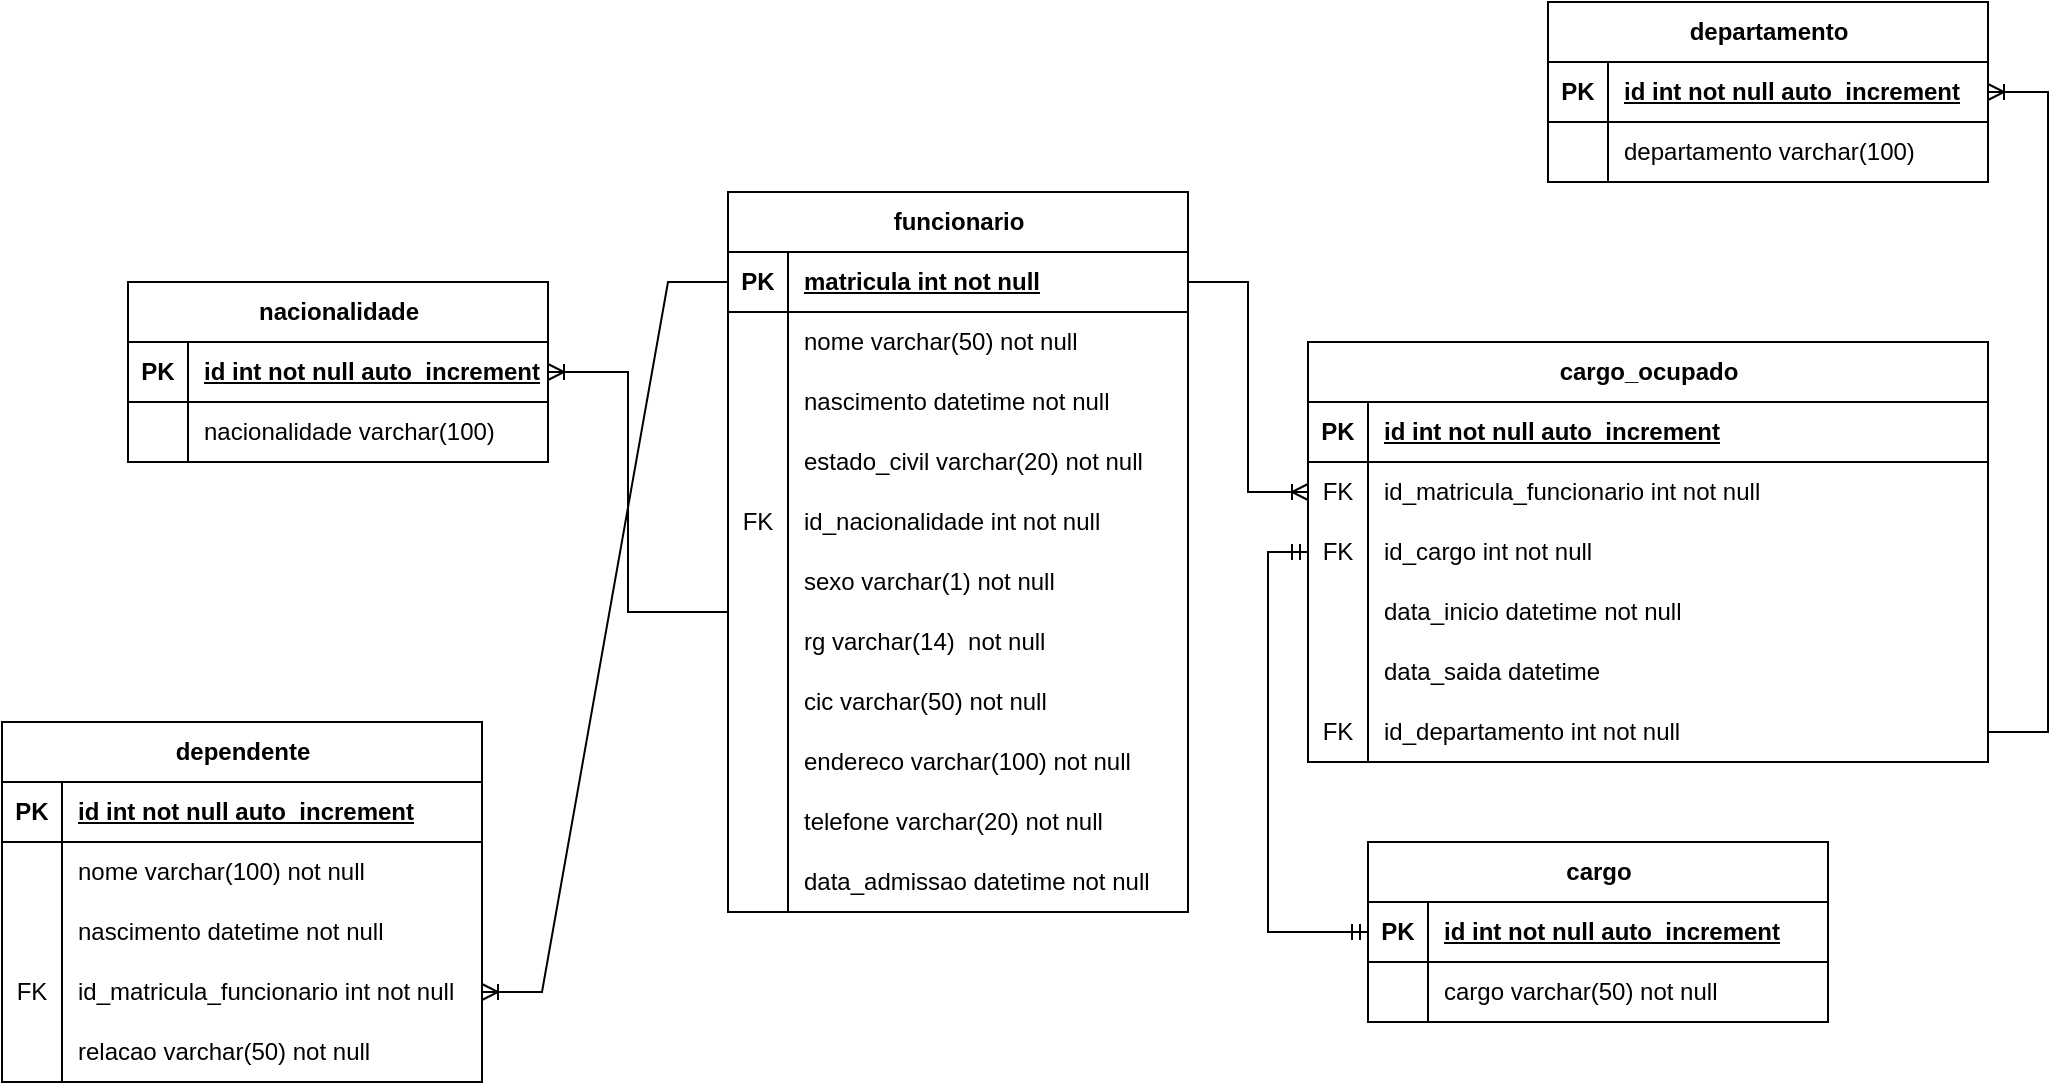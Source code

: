 <mxfile version="24.2.1" type="github">
  <diagram name="Página-1" id="1TtFpi8Hi0oZ-xvCRigc">
    <mxGraphModel dx="2261" dy="756" grid="1" gridSize="10" guides="1" tooltips="1" connect="1" arrows="1" fold="1" page="1" pageScale="1" pageWidth="827" pageHeight="1169" math="0" shadow="0">
      <root>
        <mxCell id="0" />
        <mxCell id="1" parent="0" />
        <mxCell id="z4eCBJAT22C40zUk5_sK-1" value="funcionario" style="shape=table;startSize=30;container=1;collapsible=1;childLayout=tableLayout;fixedRows=1;rowLines=0;fontStyle=1;align=center;resizeLast=1;html=1;" parent="1" vertex="1">
          <mxGeometry x="-50" y="235" width="230" height="360" as="geometry" />
        </mxCell>
        <mxCell id="z4eCBJAT22C40zUk5_sK-2" value="" style="shape=tableRow;horizontal=0;startSize=0;swimlaneHead=0;swimlaneBody=0;fillColor=none;collapsible=0;dropTarget=0;points=[[0,0.5],[1,0.5]];portConstraint=eastwest;top=0;left=0;right=0;bottom=1;" parent="z4eCBJAT22C40zUk5_sK-1" vertex="1">
          <mxGeometry y="30" width="230" height="30" as="geometry" />
        </mxCell>
        <mxCell id="z4eCBJAT22C40zUk5_sK-3" value="PK" style="shape=partialRectangle;connectable=0;fillColor=none;top=0;left=0;bottom=0;right=0;fontStyle=1;overflow=hidden;whiteSpace=wrap;html=1;" parent="z4eCBJAT22C40zUk5_sK-2" vertex="1">
          <mxGeometry width="30" height="30" as="geometry">
            <mxRectangle width="30" height="30" as="alternateBounds" />
          </mxGeometry>
        </mxCell>
        <mxCell id="z4eCBJAT22C40zUk5_sK-4" value="matricula int not null" style="shape=partialRectangle;connectable=0;fillColor=none;top=0;left=0;bottom=0;right=0;align=left;spacingLeft=6;fontStyle=5;overflow=hidden;whiteSpace=wrap;html=1;" parent="z4eCBJAT22C40zUk5_sK-2" vertex="1">
          <mxGeometry x="30" width="200" height="30" as="geometry">
            <mxRectangle width="200" height="30" as="alternateBounds" />
          </mxGeometry>
        </mxCell>
        <mxCell id="z4eCBJAT22C40zUk5_sK-5" value="" style="shape=tableRow;horizontal=0;startSize=0;swimlaneHead=0;swimlaneBody=0;fillColor=none;collapsible=0;dropTarget=0;points=[[0,0.5],[1,0.5]];portConstraint=eastwest;top=0;left=0;right=0;bottom=0;" parent="z4eCBJAT22C40zUk5_sK-1" vertex="1">
          <mxGeometry y="60" width="230" height="30" as="geometry" />
        </mxCell>
        <mxCell id="z4eCBJAT22C40zUk5_sK-6" value="" style="shape=partialRectangle;connectable=0;fillColor=none;top=0;left=0;bottom=0;right=0;editable=1;overflow=hidden;whiteSpace=wrap;html=1;" parent="z4eCBJAT22C40zUk5_sK-5" vertex="1">
          <mxGeometry width="30" height="30" as="geometry">
            <mxRectangle width="30" height="30" as="alternateBounds" />
          </mxGeometry>
        </mxCell>
        <mxCell id="z4eCBJAT22C40zUk5_sK-7" value="nome varchar(50) not null" style="shape=partialRectangle;connectable=0;fillColor=none;top=0;left=0;bottom=0;right=0;align=left;spacingLeft=6;overflow=hidden;whiteSpace=wrap;html=1;" parent="z4eCBJAT22C40zUk5_sK-5" vertex="1">
          <mxGeometry x="30" width="200" height="30" as="geometry">
            <mxRectangle width="200" height="30" as="alternateBounds" />
          </mxGeometry>
        </mxCell>
        <mxCell id="z4eCBJAT22C40zUk5_sK-8" value="" style="shape=tableRow;horizontal=0;startSize=0;swimlaneHead=0;swimlaneBody=0;fillColor=none;collapsible=0;dropTarget=0;points=[[0,0.5],[1,0.5]];portConstraint=eastwest;top=0;left=0;right=0;bottom=0;" parent="z4eCBJAT22C40zUk5_sK-1" vertex="1">
          <mxGeometry y="90" width="230" height="30" as="geometry" />
        </mxCell>
        <mxCell id="z4eCBJAT22C40zUk5_sK-9" value="" style="shape=partialRectangle;connectable=0;fillColor=none;top=0;left=0;bottom=0;right=0;editable=1;overflow=hidden;whiteSpace=wrap;html=1;" parent="z4eCBJAT22C40zUk5_sK-8" vertex="1">
          <mxGeometry width="30" height="30" as="geometry">
            <mxRectangle width="30" height="30" as="alternateBounds" />
          </mxGeometry>
        </mxCell>
        <mxCell id="z4eCBJAT22C40zUk5_sK-10" value="nascimento datetime not null" style="shape=partialRectangle;connectable=0;fillColor=none;top=0;left=0;bottom=0;right=0;align=left;spacingLeft=6;overflow=hidden;whiteSpace=wrap;html=1;" parent="z4eCBJAT22C40zUk5_sK-8" vertex="1">
          <mxGeometry x="30" width="200" height="30" as="geometry">
            <mxRectangle width="200" height="30" as="alternateBounds" />
          </mxGeometry>
        </mxCell>
        <mxCell id="z4eCBJAT22C40zUk5_sK-11" value="" style="shape=tableRow;horizontal=0;startSize=0;swimlaneHead=0;swimlaneBody=0;fillColor=none;collapsible=0;dropTarget=0;points=[[0,0.5],[1,0.5]];portConstraint=eastwest;top=0;left=0;right=0;bottom=0;" parent="z4eCBJAT22C40zUk5_sK-1" vertex="1">
          <mxGeometry y="120" width="230" height="30" as="geometry" />
        </mxCell>
        <mxCell id="z4eCBJAT22C40zUk5_sK-12" value="" style="shape=partialRectangle;connectable=0;fillColor=none;top=0;left=0;bottom=0;right=0;editable=1;overflow=hidden;whiteSpace=wrap;html=1;" parent="z4eCBJAT22C40zUk5_sK-11" vertex="1">
          <mxGeometry width="30" height="30" as="geometry">
            <mxRectangle width="30" height="30" as="alternateBounds" />
          </mxGeometry>
        </mxCell>
        <mxCell id="z4eCBJAT22C40zUk5_sK-13" value="estado_civil varchar(20) not null" style="shape=partialRectangle;connectable=0;fillColor=none;top=0;left=0;bottom=0;right=0;align=left;spacingLeft=6;overflow=hidden;whiteSpace=wrap;html=1;" parent="z4eCBJAT22C40zUk5_sK-11" vertex="1">
          <mxGeometry x="30" width="200" height="30" as="geometry">
            <mxRectangle width="200" height="30" as="alternateBounds" />
          </mxGeometry>
        </mxCell>
        <mxCell id="z4eCBJAT22C40zUk5_sK-15" value="" style="shape=tableRow;horizontal=0;startSize=0;swimlaneHead=0;swimlaneBody=0;fillColor=none;collapsible=0;dropTarget=0;points=[[0,0.5],[1,0.5]];portConstraint=eastwest;top=0;left=0;right=0;bottom=0;" parent="z4eCBJAT22C40zUk5_sK-1" vertex="1">
          <mxGeometry y="150" width="230" height="30" as="geometry" />
        </mxCell>
        <mxCell id="z4eCBJAT22C40zUk5_sK-16" value="FK" style="shape=partialRectangle;connectable=0;fillColor=none;top=0;left=0;bottom=0;right=0;editable=1;overflow=hidden;whiteSpace=wrap;html=1;" parent="z4eCBJAT22C40zUk5_sK-15" vertex="1">
          <mxGeometry width="30" height="30" as="geometry">
            <mxRectangle width="30" height="30" as="alternateBounds" />
          </mxGeometry>
        </mxCell>
        <mxCell id="z4eCBJAT22C40zUk5_sK-17" value="id_nacionalidade int not null" style="shape=partialRectangle;connectable=0;fillColor=none;top=0;left=0;bottom=0;right=0;align=left;spacingLeft=6;overflow=hidden;whiteSpace=wrap;html=1;" parent="z4eCBJAT22C40zUk5_sK-15" vertex="1">
          <mxGeometry x="30" width="200" height="30" as="geometry">
            <mxRectangle width="200" height="30" as="alternateBounds" />
          </mxGeometry>
        </mxCell>
        <mxCell id="z4eCBJAT22C40zUk5_sK-18" value="" style="shape=tableRow;horizontal=0;startSize=0;swimlaneHead=0;swimlaneBody=0;fillColor=none;collapsible=0;dropTarget=0;points=[[0,0.5],[1,0.5]];portConstraint=eastwest;top=0;left=0;right=0;bottom=0;" parent="z4eCBJAT22C40zUk5_sK-1" vertex="1">
          <mxGeometry y="180" width="230" height="30" as="geometry" />
        </mxCell>
        <mxCell id="z4eCBJAT22C40zUk5_sK-19" value="" style="shape=partialRectangle;connectable=0;fillColor=none;top=0;left=0;bottom=0;right=0;editable=1;overflow=hidden;whiteSpace=wrap;html=1;" parent="z4eCBJAT22C40zUk5_sK-18" vertex="1">
          <mxGeometry width="30" height="30" as="geometry">
            <mxRectangle width="30" height="30" as="alternateBounds" />
          </mxGeometry>
        </mxCell>
        <mxCell id="z4eCBJAT22C40zUk5_sK-20" value="sexo varchar(1) not null" style="shape=partialRectangle;connectable=0;fillColor=none;top=0;left=0;bottom=0;right=0;align=left;spacingLeft=6;overflow=hidden;whiteSpace=wrap;html=1;" parent="z4eCBJAT22C40zUk5_sK-18" vertex="1">
          <mxGeometry x="30" width="200" height="30" as="geometry">
            <mxRectangle width="200" height="30" as="alternateBounds" />
          </mxGeometry>
        </mxCell>
        <mxCell id="z4eCBJAT22C40zUk5_sK-21" value="" style="shape=tableRow;horizontal=0;startSize=0;swimlaneHead=0;swimlaneBody=0;fillColor=none;collapsible=0;dropTarget=0;points=[[0,0.5],[1,0.5]];portConstraint=eastwest;top=0;left=0;right=0;bottom=0;" parent="z4eCBJAT22C40zUk5_sK-1" vertex="1">
          <mxGeometry y="210" width="230" height="30" as="geometry" />
        </mxCell>
        <mxCell id="z4eCBJAT22C40zUk5_sK-22" value="" style="shape=partialRectangle;connectable=0;fillColor=none;top=0;left=0;bottom=0;right=0;editable=1;overflow=hidden;whiteSpace=wrap;html=1;" parent="z4eCBJAT22C40zUk5_sK-21" vertex="1">
          <mxGeometry width="30" height="30" as="geometry">
            <mxRectangle width="30" height="30" as="alternateBounds" />
          </mxGeometry>
        </mxCell>
        <mxCell id="z4eCBJAT22C40zUk5_sK-23" value="rg varchar(14)&amp;nbsp; not null" style="shape=partialRectangle;connectable=0;fillColor=none;top=0;left=0;bottom=0;right=0;align=left;spacingLeft=6;overflow=hidden;whiteSpace=wrap;html=1;" parent="z4eCBJAT22C40zUk5_sK-21" vertex="1">
          <mxGeometry x="30" width="200" height="30" as="geometry">
            <mxRectangle width="200" height="30" as="alternateBounds" />
          </mxGeometry>
        </mxCell>
        <mxCell id="z4eCBJAT22C40zUk5_sK-24" value="" style="shape=tableRow;horizontal=0;startSize=0;swimlaneHead=0;swimlaneBody=0;fillColor=none;collapsible=0;dropTarget=0;points=[[0,0.5],[1,0.5]];portConstraint=eastwest;top=0;left=0;right=0;bottom=0;" parent="z4eCBJAT22C40zUk5_sK-1" vertex="1">
          <mxGeometry y="240" width="230" height="30" as="geometry" />
        </mxCell>
        <mxCell id="z4eCBJAT22C40zUk5_sK-25" value="" style="shape=partialRectangle;connectable=0;fillColor=none;top=0;left=0;bottom=0;right=0;editable=1;overflow=hidden;whiteSpace=wrap;html=1;" parent="z4eCBJAT22C40zUk5_sK-24" vertex="1">
          <mxGeometry width="30" height="30" as="geometry">
            <mxRectangle width="30" height="30" as="alternateBounds" />
          </mxGeometry>
        </mxCell>
        <mxCell id="z4eCBJAT22C40zUk5_sK-26" value="cic varchar(50) not null" style="shape=partialRectangle;connectable=0;fillColor=none;top=0;left=0;bottom=0;right=0;align=left;spacingLeft=6;overflow=hidden;whiteSpace=wrap;html=1;" parent="z4eCBJAT22C40zUk5_sK-24" vertex="1">
          <mxGeometry x="30" width="200" height="30" as="geometry">
            <mxRectangle width="200" height="30" as="alternateBounds" />
          </mxGeometry>
        </mxCell>
        <mxCell id="z4eCBJAT22C40zUk5_sK-27" value="" style="shape=tableRow;horizontal=0;startSize=0;swimlaneHead=0;swimlaneBody=0;fillColor=none;collapsible=0;dropTarget=0;points=[[0,0.5],[1,0.5]];portConstraint=eastwest;top=0;left=0;right=0;bottom=0;" parent="z4eCBJAT22C40zUk5_sK-1" vertex="1">
          <mxGeometry y="270" width="230" height="30" as="geometry" />
        </mxCell>
        <mxCell id="z4eCBJAT22C40zUk5_sK-28" value="" style="shape=partialRectangle;connectable=0;fillColor=none;top=0;left=0;bottom=0;right=0;editable=1;overflow=hidden;whiteSpace=wrap;html=1;" parent="z4eCBJAT22C40zUk5_sK-27" vertex="1">
          <mxGeometry width="30" height="30" as="geometry">
            <mxRectangle width="30" height="30" as="alternateBounds" />
          </mxGeometry>
        </mxCell>
        <mxCell id="z4eCBJAT22C40zUk5_sK-29" value="endereco varchar(100) not null" style="shape=partialRectangle;connectable=0;fillColor=none;top=0;left=0;bottom=0;right=0;align=left;spacingLeft=6;overflow=hidden;whiteSpace=wrap;html=1;" parent="z4eCBJAT22C40zUk5_sK-27" vertex="1">
          <mxGeometry x="30" width="200" height="30" as="geometry">
            <mxRectangle width="200" height="30" as="alternateBounds" />
          </mxGeometry>
        </mxCell>
        <mxCell id="z4eCBJAT22C40zUk5_sK-30" value="" style="shape=tableRow;horizontal=0;startSize=0;swimlaneHead=0;swimlaneBody=0;fillColor=none;collapsible=0;dropTarget=0;points=[[0,0.5],[1,0.5]];portConstraint=eastwest;top=0;left=0;right=0;bottom=0;" parent="z4eCBJAT22C40zUk5_sK-1" vertex="1">
          <mxGeometry y="300" width="230" height="30" as="geometry" />
        </mxCell>
        <mxCell id="z4eCBJAT22C40zUk5_sK-31" value="" style="shape=partialRectangle;connectable=0;fillColor=none;top=0;left=0;bottom=0;right=0;editable=1;overflow=hidden;whiteSpace=wrap;html=1;" parent="z4eCBJAT22C40zUk5_sK-30" vertex="1">
          <mxGeometry width="30" height="30" as="geometry">
            <mxRectangle width="30" height="30" as="alternateBounds" />
          </mxGeometry>
        </mxCell>
        <mxCell id="z4eCBJAT22C40zUk5_sK-32" value="telefone varchar(20) not null" style="shape=partialRectangle;connectable=0;fillColor=none;top=0;left=0;bottom=0;right=0;align=left;spacingLeft=6;overflow=hidden;whiteSpace=wrap;html=1;" parent="z4eCBJAT22C40zUk5_sK-30" vertex="1">
          <mxGeometry x="30" width="200" height="30" as="geometry">
            <mxRectangle width="200" height="30" as="alternateBounds" />
          </mxGeometry>
        </mxCell>
        <mxCell id="z4eCBJAT22C40zUk5_sK-33" value="" style="shape=tableRow;horizontal=0;startSize=0;swimlaneHead=0;swimlaneBody=0;fillColor=none;collapsible=0;dropTarget=0;points=[[0,0.5],[1,0.5]];portConstraint=eastwest;top=0;left=0;right=0;bottom=0;" parent="z4eCBJAT22C40zUk5_sK-1" vertex="1">
          <mxGeometry y="330" width="230" height="30" as="geometry" />
        </mxCell>
        <mxCell id="z4eCBJAT22C40zUk5_sK-34" value="" style="shape=partialRectangle;connectable=0;fillColor=none;top=0;left=0;bottom=0;right=0;editable=1;overflow=hidden;whiteSpace=wrap;html=1;" parent="z4eCBJAT22C40zUk5_sK-33" vertex="1">
          <mxGeometry width="30" height="30" as="geometry">
            <mxRectangle width="30" height="30" as="alternateBounds" />
          </mxGeometry>
        </mxCell>
        <mxCell id="z4eCBJAT22C40zUk5_sK-35" value="data_admissao datetime not null" style="shape=partialRectangle;connectable=0;fillColor=none;top=0;left=0;bottom=0;right=0;align=left;spacingLeft=6;overflow=hidden;whiteSpace=wrap;html=1;" parent="z4eCBJAT22C40zUk5_sK-33" vertex="1">
          <mxGeometry x="30" width="200" height="30" as="geometry">
            <mxRectangle width="200" height="30" as="alternateBounds" />
          </mxGeometry>
        </mxCell>
        <mxCell id="z4eCBJAT22C40zUk5_sK-42" value="cargo" style="shape=table;startSize=30;container=1;collapsible=1;childLayout=tableLayout;fixedRows=1;rowLines=0;fontStyle=1;align=center;resizeLast=1;html=1;" parent="1" vertex="1">
          <mxGeometry x="270" y="560" width="230" height="90" as="geometry" />
        </mxCell>
        <mxCell id="z4eCBJAT22C40zUk5_sK-43" value="" style="shape=tableRow;horizontal=0;startSize=0;swimlaneHead=0;swimlaneBody=0;fillColor=none;collapsible=0;dropTarget=0;points=[[0,0.5],[1,0.5]];portConstraint=eastwest;top=0;left=0;right=0;bottom=1;" parent="z4eCBJAT22C40zUk5_sK-42" vertex="1">
          <mxGeometry y="30" width="230" height="30" as="geometry" />
        </mxCell>
        <mxCell id="z4eCBJAT22C40zUk5_sK-44" value="PK" style="shape=partialRectangle;connectable=0;fillColor=none;top=0;left=0;bottom=0;right=0;fontStyle=1;overflow=hidden;whiteSpace=wrap;html=1;" parent="z4eCBJAT22C40zUk5_sK-43" vertex="1">
          <mxGeometry width="30" height="30" as="geometry">
            <mxRectangle width="30" height="30" as="alternateBounds" />
          </mxGeometry>
        </mxCell>
        <mxCell id="z4eCBJAT22C40zUk5_sK-45" value="id int not null auto_increment" style="shape=partialRectangle;connectable=0;fillColor=none;top=0;left=0;bottom=0;right=0;align=left;spacingLeft=6;fontStyle=5;overflow=hidden;whiteSpace=wrap;html=1;" parent="z4eCBJAT22C40zUk5_sK-43" vertex="1">
          <mxGeometry x="30" width="200" height="30" as="geometry">
            <mxRectangle width="200" height="30" as="alternateBounds" />
          </mxGeometry>
        </mxCell>
        <mxCell id="z4eCBJAT22C40zUk5_sK-46" value="" style="shape=tableRow;horizontal=0;startSize=0;swimlaneHead=0;swimlaneBody=0;fillColor=none;collapsible=0;dropTarget=0;points=[[0,0.5],[1,0.5]];portConstraint=eastwest;top=0;left=0;right=0;bottom=0;" parent="z4eCBJAT22C40zUk5_sK-42" vertex="1">
          <mxGeometry y="60" width="230" height="30" as="geometry" />
        </mxCell>
        <mxCell id="z4eCBJAT22C40zUk5_sK-47" value="" style="shape=partialRectangle;connectable=0;fillColor=none;top=0;left=0;bottom=0;right=0;editable=1;overflow=hidden;whiteSpace=wrap;html=1;" parent="z4eCBJAT22C40zUk5_sK-46" vertex="1">
          <mxGeometry width="30" height="30" as="geometry">
            <mxRectangle width="30" height="30" as="alternateBounds" />
          </mxGeometry>
        </mxCell>
        <mxCell id="z4eCBJAT22C40zUk5_sK-48" value="cargo varchar(50) not null" style="shape=partialRectangle;connectable=0;fillColor=none;top=0;left=0;bottom=0;right=0;align=left;spacingLeft=6;overflow=hidden;whiteSpace=wrap;html=1;" parent="z4eCBJAT22C40zUk5_sK-46" vertex="1">
          <mxGeometry x="30" width="200" height="30" as="geometry">
            <mxRectangle width="200" height="30" as="alternateBounds" />
          </mxGeometry>
        </mxCell>
        <mxCell id="z4eCBJAT22C40zUk5_sK-55" value="cargo_ocupado" style="shape=table;startSize=30;container=1;collapsible=1;childLayout=tableLayout;fixedRows=1;rowLines=0;fontStyle=1;align=center;resizeLast=1;html=1;" parent="1" vertex="1">
          <mxGeometry x="240" y="310" width="340" height="210" as="geometry" />
        </mxCell>
        <mxCell id="z4eCBJAT22C40zUk5_sK-56" value="" style="shape=tableRow;horizontal=0;startSize=0;swimlaneHead=0;swimlaneBody=0;fillColor=none;collapsible=0;dropTarget=0;points=[[0,0.5],[1,0.5]];portConstraint=eastwest;top=0;left=0;right=0;bottom=1;" parent="z4eCBJAT22C40zUk5_sK-55" vertex="1">
          <mxGeometry y="30" width="340" height="30" as="geometry" />
        </mxCell>
        <mxCell id="z4eCBJAT22C40zUk5_sK-57" value="PK" style="shape=partialRectangle;connectable=0;fillColor=none;top=0;left=0;bottom=0;right=0;fontStyle=1;overflow=hidden;whiteSpace=wrap;html=1;" parent="z4eCBJAT22C40zUk5_sK-56" vertex="1">
          <mxGeometry width="30" height="30" as="geometry">
            <mxRectangle width="30" height="30" as="alternateBounds" />
          </mxGeometry>
        </mxCell>
        <mxCell id="z4eCBJAT22C40zUk5_sK-58" value="id int not null auto_increment" style="shape=partialRectangle;connectable=0;fillColor=none;top=0;left=0;bottom=0;right=0;align=left;spacingLeft=6;fontStyle=5;overflow=hidden;whiteSpace=wrap;html=1;" parent="z4eCBJAT22C40zUk5_sK-56" vertex="1">
          <mxGeometry x="30" width="310" height="30" as="geometry">
            <mxRectangle width="310" height="30" as="alternateBounds" />
          </mxGeometry>
        </mxCell>
        <mxCell id="z4eCBJAT22C40zUk5_sK-59" value="" style="shape=tableRow;horizontal=0;startSize=0;swimlaneHead=0;swimlaneBody=0;fillColor=none;collapsible=0;dropTarget=0;points=[[0,0.5],[1,0.5]];portConstraint=eastwest;top=0;left=0;right=0;bottom=0;" parent="z4eCBJAT22C40zUk5_sK-55" vertex="1">
          <mxGeometry y="60" width="340" height="30" as="geometry" />
        </mxCell>
        <mxCell id="z4eCBJAT22C40zUk5_sK-60" value="FK" style="shape=partialRectangle;connectable=0;fillColor=none;top=0;left=0;bottom=0;right=0;editable=1;overflow=hidden;whiteSpace=wrap;html=1;" parent="z4eCBJAT22C40zUk5_sK-59" vertex="1">
          <mxGeometry width="30" height="30" as="geometry">
            <mxRectangle width="30" height="30" as="alternateBounds" />
          </mxGeometry>
        </mxCell>
        <mxCell id="z4eCBJAT22C40zUk5_sK-61" value="id_matricula_funcionario int not null&amp;nbsp;" style="shape=partialRectangle;connectable=0;fillColor=none;top=0;left=0;bottom=0;right=0;align=left;spacingLeft=6;overflow=hidden;whiteSpace=wrap;html=1;" parent="z4eCBJAT22C40zUk5_sK-59" vertex="1">
          <mxGeometry x="30" width="310" height="30" as="geometry">
            <mxRectangle width="310" height="30" as="alternateBounds" />
          </mxGeometry>
        </mxCell>
        <mxCell id="z4eCBJAT22C40zUk5_sK-62" value="" style="shape=tableRow;horizontal=0;startSize=0;swimlaneHead=0;swimlaneBody=0;fillColor=none;collapsible=0;dropTarget=0;points=[[0,0.5],[1,0.5]];portConstraint=eastwest;top=0;left=0;right=0;bottom=0;" parent="z4eCBJAT22C40zUk5_sK-55" vertex="1">
          <mxGeometry y="90" width="340" height="30" as="geometry" />
        </mxCell>
        <mxCell id="z4eCBJAT22C40zUk5_sK-63" value="FK" style="shape=partialRectangle;connectable=0;fillColor=none;top=0;left=0;bottom=0;right=0;editable=1;overflow=hidden;whiteSpace=wrap;html=1;" parent="z4eCBJAT22C40zUk5_sK-62" vertex="1">
          <mxGeometry width="30" height="30" as="geometry">
            <mxRectangle width="30" height="30" as="alternateBounds" />
          </mxGeometry>
        </mxCell>
        <mxCell id="z4eCBJAT22C40zUk5_sK-64" value="id_cargo int not null" style="shape=partialRectangle;connectable=0;fillColor=none;top=0;left=0;bottom=0;right=0;align=left;spacingLeft=6;overflow=hidden;whiteSpace=wrap;html=1;" parent="z4eCBJAT22C40zUk5_sK-62" vertex="1">
          <mxGeometry x="30" width="310" height="30" as="geometry">
            <mxRectangle width="310" height="30" as="alternateBounds" />
          </mxGeometry>
        </mxCell>
        <mxCell id="z4eCBJAT22C40zUk5_sK-65" value="" style="shape=tableRow;horizontal=0;startSize=0;swimlaneHead=0;swimlaneBody=0;fillColor=none;collapsible=0;dropTarget=0;points=[[0,0.5],[1,0.5]];portConstraint=eastwest;top=0;left=0;right=0;bottom=0;" parent="z4eCBJAT22C40zUk5_sK-55" vertex="1">
          <mxGeometry y="120" width="340" height="30" as="geometry" />
        </mxCell>
        <mxCell id="z4eCBJAT22C40zUk5_sK-66" value="" style="shape=partialRectangle;connectable=0;fillColor=none;top=0;left=0;bottom=0;right=0;editable=1;overflow=hidden;whiteSpace=wrap;html=1;" parent="z4eCBJAT22C40zUk5_sK-65" vertex="1">
          <mxGeometry width="30" height="30" as="geometry">
            <mxRectangle width="30" height="30" as="alternateBounds" />
          </mxGeometry>
        </mxCell>
        <mxCell id="z4eCBJAT22C40zUk5_sK-67" value="data_inicio datetime not null" style="shape=partialRectangle;connectable=0;fillColor=none;top=0;left=0;bottom=0;right=0;align=left;spacingLeft=6;overflow=hidden;whiteSpace=wrap;html=1;" parent="z4eCBJAT22C40zUk5_sK-65" vertex="1">
          <mxGeometry x="30" width="310" height="30" as="geometry">
            <mxRectangle width="310" height="30" as="alternateBounds" />
          </mxGeometry>
        </mxCell>
        <mxCell id="z4eCBJAT22C40zUk5_sK-68" value="" style="shape=tableRow;horizontal=0;startSize=0;swimlaneHead=0;swimlaneBody=0;fillColor=none;collapsible=0;dropTarget=0;points=[[0,0.5],[1,0.5]];portConstraint=eastwest;top=0;left=0;right=0;bottom=0;" parent="z4eCBJAT22C40zUk5_sK-55" vertex="1">
          <mxGeometry y="150" width="340" height="30" as="geometry" />
        </mxCell>
        <mxCell id="z4eCBJAT22C40zUk5_sK-69" value="" style="shape=partialRectangle;connectable=0;fillColor=none;top=0;left=0;bottom=0;right=0;editable=1;overflow=hidden;whiteSpace=wrap;html=1;" parent="z4eCBJAT22C40zUk5_sK-68" vertex="1">
          <mxGeometry width="30" height="30" as="geometry">
            <mxRectangle width="30" height="30" as="alternateBounds" />
          </mxGeometry>
        </mxCell>
        <mxCell id="z4eCBJAT22C40zUk5_sK-70" value="data_saida datetime" style="shape=partialRectangle;connectable=0;fillColor=none;top=0;left=0;bottom=0;right=0;align=left;spacingLeft=6;overflow=hidden;whiteSpace=wrap;html=1;" parent="z4eCBJAT22C40zUk5_sK-68" vertex="1">
          <mxGeometry x="30" width="310" height="30" as="geometry">
            <mxRectangle width="310" height="30" as="alternateBounds" />
          </mxGeometry>
        </mxCell>
        <mxCell id="c5dxAG_aaDILn6Ij3w8b-14" value="" style="shape=tableRow;horizontal=0;startSize=0;swimlaneHead=0;swimlaneBody=0;fillColor=none;collapsible=0;dropTarget=0;points=[[0,0.5],[1,0.5]];portConstraint=eastwest;top=0;left=0;right=0;bottom=0;" parent="z4eCBJAT22C40zUk5_sK-55" vertex="1">
          <mxGeometry y="180" width="340" height="30" as="geometry" />
        </mxCell>
        <mxCell id="c5dxAG_aaDILn6Ij3w8b-15" value="FK" style="shape=partialRectangle;connectable=0;fillColor=none;top=0;left=0;bottom=0;right=0;editable=1;overflow=hidden;whiteSpace=wrap;html=1;" parent="c5dxAG_aaDILn6Ij3w8b-14" vertex="1">
          <mxGeometry width="30" height="30" as="geometry">
            <mxRectangle width="30" height="30" as="alternateBounds" />
          </mxGeometry>
        </mxCell>
        <mxCell id="c5dxAG_aaDILn6Ij3w8b-16" value="id_departamento int not null" style="shape=partialRectangle;connectable=0;fillColor=none;top=0;left=0;bottom=0;right=0;align=left;spacingLeft=6;overflow=hidden;whiteSpace=wrap;html=1;" parent="c5dxAG_aaDILn6Ij3w8b-14" vertex="1">
          <mxGeometry x="30" width="310" height="30" as="geometry">
            <mxRectangle width="310" height="30" as="alternateBounds" />
          </mxGeometry>
        </mxCell>
        <mxCell id="z4eCBJAT22C40zUk5_sK-71" value="nacionalidade" style="shape=table;startSize=30;container=1;collapsible=1;childLayout=tableLayout;fixedRows=1;rowLines=0;fontStyle=1;align=center;resizeLast=1;html=1;" parent="1" vertex="1">
          <mxGeometry x="-350" y="280" width="210" height="90" as="geometry" />
        </mxCell>
        <mxCell id="z4eCBJAT22C40zUk5_sK-72" value="" style="shape=tableRow;horizontal=0;startSize=0;swimlaneHead=0;swimlaneBody=0;fillColor=none;collapsible=0;dropTarget=0;points=[[0,0.5],[1,0.5]];portConstraint=eastwest;top=0;left=0;right=0;bottom=1;" parent="z4eCBJAT22C40zUk5_sK-71" vertex="1">
          <mxGeometry y="30" width="210" height="30" as="geometry" />
        </mxCell>
        <mxCell id="z4eCBJAT22C40zUk5_sK-73" value="PK" style="shape=partialRectangle;connectable=0;fillColor=none;top=0;left=0;bottom=0;right=0;fontStyle=1;overflow=hidden;whiteSpace=wrap;html=1;" parent="z4eCBJAT22C40zUk5_sK-72" vertex="1">
          <mxGeometry width="30" height="30" as="geometry">
            <mxRectangle width="30" height="30" as="alternateBounds" />
          </mxGeometry>
        </mxCell>
        <mxCell id="z4eCBJAT22C40zUk5_sK-74" value="id int not null auto_increment" style="shape=partialRectangle;connectable=0;fillColor=none;top=0;left=0;bottom=0;right=0;align=left;spacingLeft=6;fontStyle=5;overflow=hidden;whiteSpace=wrap;html=1;" parent="z4eCBJAT22C40zUk5_sK-72" vertex="1">
          <mxGeometry x="30" width="180" height="30" as="geometry">
            <mxRectangle width="180" height="30" as="alternateBounds" />
          </mxGeometry>
        </mxCell>
        <mxCell id="z4eCBJAT22C40zUk5_sK-75" value="" style="shape=tableRow;horizontal=0;startSize=0;swimlaneHead=0;swimlaneBody=0;fillColor=none;collapsible=0;dropTarget=0;points=[[0,0.5],[1,0.5]];portConstraint=eastwest;top=0;left=0;right=0;bottom=0;" parent="z4eCBJAT22C40zUk5_sK-71" vertex="1">
          <mxGeometry y="60" width="210" height="30" as="geometry" />
        </mxCell>
        <mxCell id="z4eCBJAT22C40zUk5_sK-76" value="" style="shape=partialRectangle;connectable=0;fillColor=none;top=0;left=0;bottom=0;right=0;editable=1;overflow=hidden;whiteSpace=wrap;html=1;" parent="z4eCBJAT22C40zUk5_sK-75" vertex="1">
          <mxGeometry width="30" height="30" as="geometry">
            <mxRectangle width="30" height="30" as="alternateBounds" />
          </mxGeometry>
        </mxCell>
        <mxCell id="z4eCBJAT22C40zUk5_sK-77" value="nacionalidade varchar(100)" style="shape=partialRectangle;connectable=0;fillColor=none;top=0;left=0;bottom=0;right=0;align=left;spacingLeft=6;overflow=hidden;whiteSpace=wrap;html=1;" parent="z4eCBJAT22C40zUk5_sK-75" vertex="1">
          <mxGeometry x="30" width="180" height="30" as="geometry">
            <mxRectangle width="180" height="30" as="alternateBounds" />
          </mxGeometry>
        </mxCell>
        <mxCell id="z4eCBJAT22C40zUk5_sK-88" value="" style="fontSize=12;html=1;endArrow=ERoneToMany;rounded=0;orthogonal=0;edgeStyle=orthogonalEdgeStyle;elbow=vertical;entryX=1;entryY=0.5;entryDx=0;entryDy=0;exitX=0;exitY=0.5;exitDx=0;exitDy=0;" parent="1" source="z4eCBJAT22C40zUk5_sK-15" target="z4eCBJAT22C40zUk5_sK-72" edge="1">
          <mxGeometry width="100" height="100" relative="1" as="geometry">
            <mxPoint x="-150" y="580" as="sourcePoint" />
            <mxPoint x="-160" y="430" as="targetPoint" />
            <Array as="points">
              <mxPoint x="-100" y="445" />
              <mxPoint x="-100" y="325" />
            </Array>
          </mxGeometry>
        </mxCell>
        <mxCell id="z4eCBJAT22C40zUk5_sK-90" value="" style="edgeStyle=entityRelationEdgeStyle;fontSize=12;html=1;endArrow=ERoneToMany;rounded=0;entryX=0;entryY=0.5;entryDx=0;entryDy=0;exitX=1;exitY=0.5;exitDx=0;exitDy=0;" parent="1" source="z4eCBJAT22C40zUk5_sK-2" target="z4eCBJAT22C40zUk5_sK-59" edge="1">
          <mxGeometry width="100" height="100" relative="1" as="geometry">
            <mxPoint x="170" y="780" as="sourcePoint" />
            <mxPoint x="270" y="680" as="targetPoint" />
          </mxGeometry>
        </mxCell>
        <mxCell id="c5dxAG_aaDILn6Ij3w8b-1" value="departamento" style="shape=table;startSize=30;container=1;collapsible=1;childLayout=tableLayout;fixedRows=1;rowLines=0;fontStyle=1;align=center;resizeLast=1;html=1;" parent="1" vertex="1">
          <mxGeometry x="360" y="140" width="220" height="90" as="geometry" />
        </mxCell>
        <mxCell id="c5dxAG_aaDILn6Ij3w8b-2" value="" style="shape=tableRow;horizontal=0;startSize=0;swimlaneHead=0;swimlaneBody=0;fillColor=none;collapsible=0;dropTarget=0;points=[[0,0.5],[1,0.5]];portConstraint=eastwest;top=0;left=0;right=0;bottom=1;" parent="c5dxAG_aaDILn6Ij3w8b-1" vertex="1">
          <mxGeometry y="30" width="220" height="30" as="geometry" />
        </mxCell>
        <mxCell id="c5dxAG_aaDILn6Ij3w8b-3" value="PK" style="shape=partialRectangle;connectable=0;fillColor=none;top=0;left=0;bottom=0;right=0;fontStyle=1;overflow=hidden;whiteSpace=wrap;html=1;" parent="c5dxAG_aaDILn6Ij3w8b-2" vertex="1">
          <mxGeometry width="30" height="30" as="geometry">
            <mxRectangle width="30" height="30" as="alternateBounds" />
          </mxGeometry>
        </mxCell>
        <mxCell id="c5dxAG_aaDILn6Ij3w8b-4" value="id int not null auto_increment" style="shape=partialRectangle;connectable=0;fillColor=none;top=0;left=0;bottom=0;right=0;align=left;spacingLeft=6;fontStyle=5;overflow=hidden;whiteSpace=wrap;html=1;" parent="c5dxAG_aaDILn6Ij3w8b-2" vertex="1">
          <mxGeometry x="30" width="190" height="30" as="geometry">
            <mxRectangle width="190" height="30" as="alternateBounds" />
          </mxGeometry>
        </mxCell>
        <mxCell id="c5dxAG_aaDILn6Ij3w8b-5" value="" style="shape=tableRow;horizontal=0;startSize=0;swimlaneHead=0;swimlaneBody=0;fillColor=none;collapsible=0;dropTarget=0;points=[[0,0.5],[1,0.5]];portConstraint=eastwest;top=0;left=0;right=0;bottom=0;" parent="c5dxAG_aaDILn6Ij3w8b-1" vertex="1">
          <mxGeometry y="60" width="220" height="30" as="geometry" />
        </mxCell>
        <mxCell id="c5dxAG_aaDILn6Ij3w8b-6" value="" style="shape=partialRectangle;connectable=0;fillColor=none;top=0;left=0;bottom=0;right=0;editable=1;overflow=hidden;whiteSpace=wrap;html=1;" parent="c5dxAG_aaDILn6Ij3w8b-5" vertex="1">
          <mxGeometry width="30" height="30" as="geometry">
            <mxRectangle width="30" height="30" as="alternateBounds" />
          </mxGeometry>
        </mxCell>
        <mxCell id="c5dxAG_aaDILn6Ij3w8b-7" value="departamento varchar(100)" style="shape=partialRectangle;connectable=0;fillColor=none;top=0;left=0;bottom=0;right=0;align=left;spacingLeft=6;overflow=hidden;whiteSpace=wrap;html=1;" parent="c5dxAG_aaDILn6Ij3w8b-5" vertex="1">
          <mxGeometry x="30" width="190" height="30" as="geometry">
            <mxRectangle width="190" height="30" as="alternateBounds" />
          </mxGeometry>
        </mxCell>
        <mxCell id="c5dxAG_aaDILn6Ij3w8b-17" value="" style="edgeStyle=entityRelationEdgeStyle;fontSize=12;html=1;endArrow=ERoneToMany;rounded=0;entryX=1;entryY=0.5;entryDx=0;entryDy=0;" parent="1" source="c5dxAG_aaDILn6Ij3w8b-14" target="c5dxAG_aaDILn6Ij3w8b-2" edge="1">
          <mxGeometry width="100" height="100" relative="1" as="geometry">
            <mxPoint x="590" y="320" as="sourcePoint" />
            <mxPoint x="690" y="220" as="targetPoint" />
            <Array as="points">
              <mxPoint x="690" y="290" />
            </Array>
          </mxGeometry>
        </mxCell>
        <mxCell id="c5dxAG_aaDILn6Ij3w8b-18" value="dependente" style="shape=table;startSize=30;container=1;collapsible=1;childLayout=tableLayout;fixedRows=1;rowLines=0;fontStyle=1;align=center;resizeLast=1;html=1;" parent="1" vertex="1">
          <mxGeometry x="-413" y="500" width="240" height="180" as="geometry" />
        </mxCell>
        <mxCell id="c5dxAG_aaDILn6Ij3w8b-19" value="" style="shape=tableRow;horizontal=0;startSize=0;swimlaneHead=0;swimlaneBody=0;fillColor=none;collapsible=0;dropTarget=0;points=[[0,0.5],[1,0.5]];portConstraint=eastwest;top=0;left=0;right=0;bottom=1;" parent="c5dxAG_aaDILn6Ij3w8b-18" vertex="1">
          <mxGeometry y="30" width="240" height="30" as="geometry" />
        </mxCell>
        <mxCell id="c5dxAG_aaDILn6Ij3w8b-20" value="PK" style="shape=partialRectangle;connectable=0;fillColor=none;top=0;left=0;bottom=0;right=0;fontStyle=1;overflow=hidden;whiteSpace=wrap;html=1;" parent="c5dxAG_aaDILn6Ij3w8b-19" vertex="1">
          <mxGeometry width="30" height="30" as="geometry">
            <mxRectangle width="30" height="30" as="alternateBounds" />
          </mxGeometry>
        </mxCell>
        <mxCell id="c5dxAG_aaDILn6Ij3w8b-21" value="id int not null auto_increment" style="shape=partialRectangle;connectable=0;fillColor=none;top=0;left=0;bottom=0;right=0;align=left;spacingLeft=6;fontStyle=5;overflow=hidden;whiteSpace=wrap;html=1;" parent="c5dxAG_aaDILn6Ij3w8b-19" vertex="1">
          <mxGeometry x="30" width="210" height="30" as="geometry">
            <mxRectangle width="210" height="30" as="alternateBounds" />
          </mxGeometry>
        </mxCell>
        <mxCell id="c5dxAG_aaDILn6Ij3w8b-22" value="" style="shape=tableRow;horizontal=0;startSize=0;swimlaneHead=0;swimlaneBody=0;fillColor=none;collapsible=0;dropTarget=0;points=[[0,0.5],[1,0.5]];portConstraint=eastwest;top=0;left=0;right=0;bottom=0;" parent="c5dxAG_aaDILn6Ij3w8b-18" vertex="1">
          <mxGeometry y="60" width="240" height="30" as="geometry" />
        </mxCell>
        <mxCell id="c5dxAG_aaDILn6Ij3w8b-23" value="" style="shape=partialRectangle;connectable=0;fillColor=none;top=0;left=0;bottom=0;right=0;editable=1;overflow=hidden;whiteSpace=wrap;html=1;" parent="c5dxAG_aaDILn6Ij3w8b-22" vertex="1">
          <mxGeometry width="30" height="30" as="geometry">
            <mxRectangle width="30" height="30" as="alternateBounds" />
          </mxGeometry>
        </mxCell>
        <mxCell id="c5dxAG_aaDILn6Ij3w8b-24" value="nome varchar(100) not null" style="shape=partialRectangle;connectable=0;fillColor=none;top=0;left=0;bottom=0;right=0;align=left;spacingLeft=6;overflow=hidden;whiteSpace=wrap;html=1;" parent="c5dxAG_aaDILn6Ij3w8b-22" vertex="1">
          <mxGeometry x="30" width="210" height="30" as="geometry">
            <mxRectangle width="210" height="30" as="alternateBounds" />
          </mxGeometry>
        </mxCell>
        <mxCell id="c5dxAG_aaDILn6Ij3w8b-25" value="" style="shape=tableRow;horizontal=0;startSize=0;swimlaneHead=0;swimlaneBody=0;fillColor=none;collapsible=0;dropTarget=0;points=[[0,0.5],[1,0.5]];portConstraint=eastwest;top=0;left=0;right=0;bottom=0;" parent="c5dxAG_aaDILn6Ij3w8b-18" vertex="1">
          <mxGeometry y="90" width="240" height="30" as="geometry" />
        </mxCell>
        <mxCell id="c5dxAG_aaDILn6Ij3w8b-26" value="" style="shape=partialRectangle;connectable=0;fillColor=none;top=0;left=0;bottom=0;right=0;editable=1;overflow=hidden;whiteSpace=wrap;html=1;" parent="c5dxAG_aaDILn6Ij3w8b-25" vertex="1">
          <mxGeometry width="30" height="30" as="geometry">
            <mxRectangle width="30" height="30" as="alternateBounds" />
          </mxGeometry>
        </mxCell>
        <mxCell id="c5dxAG_aaDILn6Ij3w8b-27" value="nascimento datetime not null" style="shape=partialRectangle;connectable=0;fillColor=none;top=0;left=0;bottom=0;right=0;align=left;spacingLeft=6;overflow=hidden;whiteSpace=wrap;html=1;" parent="c5dxAG_aaDILn6Ij3w8b-25" vertex="1">
          <mxGeometry x="30" width="210" height="30" as="geometry">
            <mxRectangle width="210" height="30" as="alternateBounds" />
          </mxGeometry>
        </mxCell>
        <mxCell id="c5dxAG_aaDILn6Ij3w8b-28" value="" style="shape=tableRow;horizontal=0;startSize=0;swimlaneHead=0;swimlaneBody=0;fillColor=none;collapsible=0;dropTarget=0;points=[[0,0.5],[1,0.5]];portConstraint=eastwest;top=0;left=0;right=0;bottom=0;" parent="c5dxAG_aaDILn6Ij3w8b-18" vertex="1">
          <mxGeometry y="120" width="240" height="30" as="geometry" />
        </mxCell>
        <mxCell id="c5dxAG_aaDILn6Ij3w8b-29" value="FK" style="shape=partialRectangle;connectable=0;fillColor=none;top=0;left=0;bottom=0;right=0;editable=1;overflow=hidden;whiteSpace=wrap;html=1;" parent="c5dxAG_aaDILn6Ij3w8b-28" vertex="1">
          <mxGeometry width="30" height="30" as="geometry">
            <mxRectangle width="30" height="30" as="alternateBounds" />
          </mxGeometry>
        </mxCell>
        <mxCell id="c5dxAG_aaDILn6Ij3w8b-30" value="id_matricula_funcionario int not null&amp;nbsp;" style="shape=partialRectangle;connectable=0;fillColor=none;top=0;left=0;bottom=0;right=0;align=left;spacingLeft=6;overflow=hidden;whiteSpace=wrap;html=1;" parent="c5dxAG_aaDILn6Ij3w8b-28" vertex="1">
          <mxGeometry x="30" width="210" height="30" as="geometry">
            <mxRectangle width="210" height="30" as="alternateBounds" />
          </mxGeometry>
        </mxCell>
        <mxCell id="c5dxAG_aaDILn6Ij3w8b-31" value="" style="shape=tableRow;horizontal=0;startSize=0;swimlaneHead=0;swimlaneBody=0;fillColor=none;collapsible=0;dropTarget=0;points=[[0,0.5],[1,0.5]];portConstraint=eastwest;top=0;left=0;right=0;bottom=0;" parent="c5dxAG_aaDILn6Ij3w8b-18" vertex="1">
          <mxGeometry y="150" width="240" height="30" as="geometry" />
        </mxCell>
        <mxCell id="c5dxAG_aaDILn6Ij3w8b-32" value="" style="shape=partialRectangle;connectable=0;fillColor=none;top=0;left=0;bottom=0;right=0;editable=1;overflow=hidden;whiteSpace=wrap;html=1;" parent="c5dxAG_aaDILn6Ij3w8b-31" vertex="1">
          <mxGeometry width="30" height="30" as="geometry">
            <mxRectangle width="30" height="30" as="alternateBounds" />
          </mxGeometry>
        </mxCell>
        <mxCell id="c5dxAG_aaDILn6Ij3w8b-33" value="relacao varchar(50) not null" style="shape=partialRectangle;connectable=0;fillColor=none;top=0;left=0;bottom=0;right=0;align=left;spacingLeft=6;overflow=hidden;whiteSpace=wrap;html=1;" parent="c5dxAG_aaDILn6Ij3w8b-31" vertex="1">
          <mxGeometry x="30" width="210" height="30" as="geometry">
            <mxRectangle width="210" height="30" as="alternateBounds" />
          </mxGeometry>
        </mxCell>
        <mxCell id="c5dxAG_aaDILn6Ij3w8b-47" value="" style="edgeStyle=entityRelationEdgeStyle;fontSize=12;html=1;endArrow=ERoneToMany;rounded=0;" parent="1" source="z4eCBJAT22C40zUk5_sK-2" target="c5dxAG_aaDILn6Ij3w8b-28" edge="1">
          <mxGeometry width="100" height="100" relative="1" as="geometry">
            <mxPoint x="-160" y="440" as="sourcePoint" />
            <mxPoint x="-430" y="320" as="targetPoint" />
          </mxGeometry>
        </mxCell>
        <mxCell id="1LJeFKR1x1WgjZGqnmGT-3" value="" style="edgeStyle=orthogonalEdgeStyle;fontSize=12;html=1;endArrow=ERmandOne;startArrow=ERmandOne;rounded=0;exitX=0;exitY=0.5;exitDx=0;exitDy=0;entryX=0;entryY=0.5;entryDx=0;entryDy=0;" edge="1" parent="1" source="z4eCBJAT22C40zUk5_sK-62" target="z4eCBJAT22C40zUk5_sK-43">
          <mxGeometry width="100" height="100" relative="1" as="geometry">
            <mxPoint x="200" y="550" as="sourcePoint" />
            <mxPoint x="230" y="740" as="targetPoint" />
            <Array as="points">
              <mxPoint x="220" y="415" />
              <mxPoint x="220" y="605" />
            </Array>
          </mxGeometry>
        </mxCell>
      </root>
    </mxGraphModel>
  </diagram>
</mxfile>
